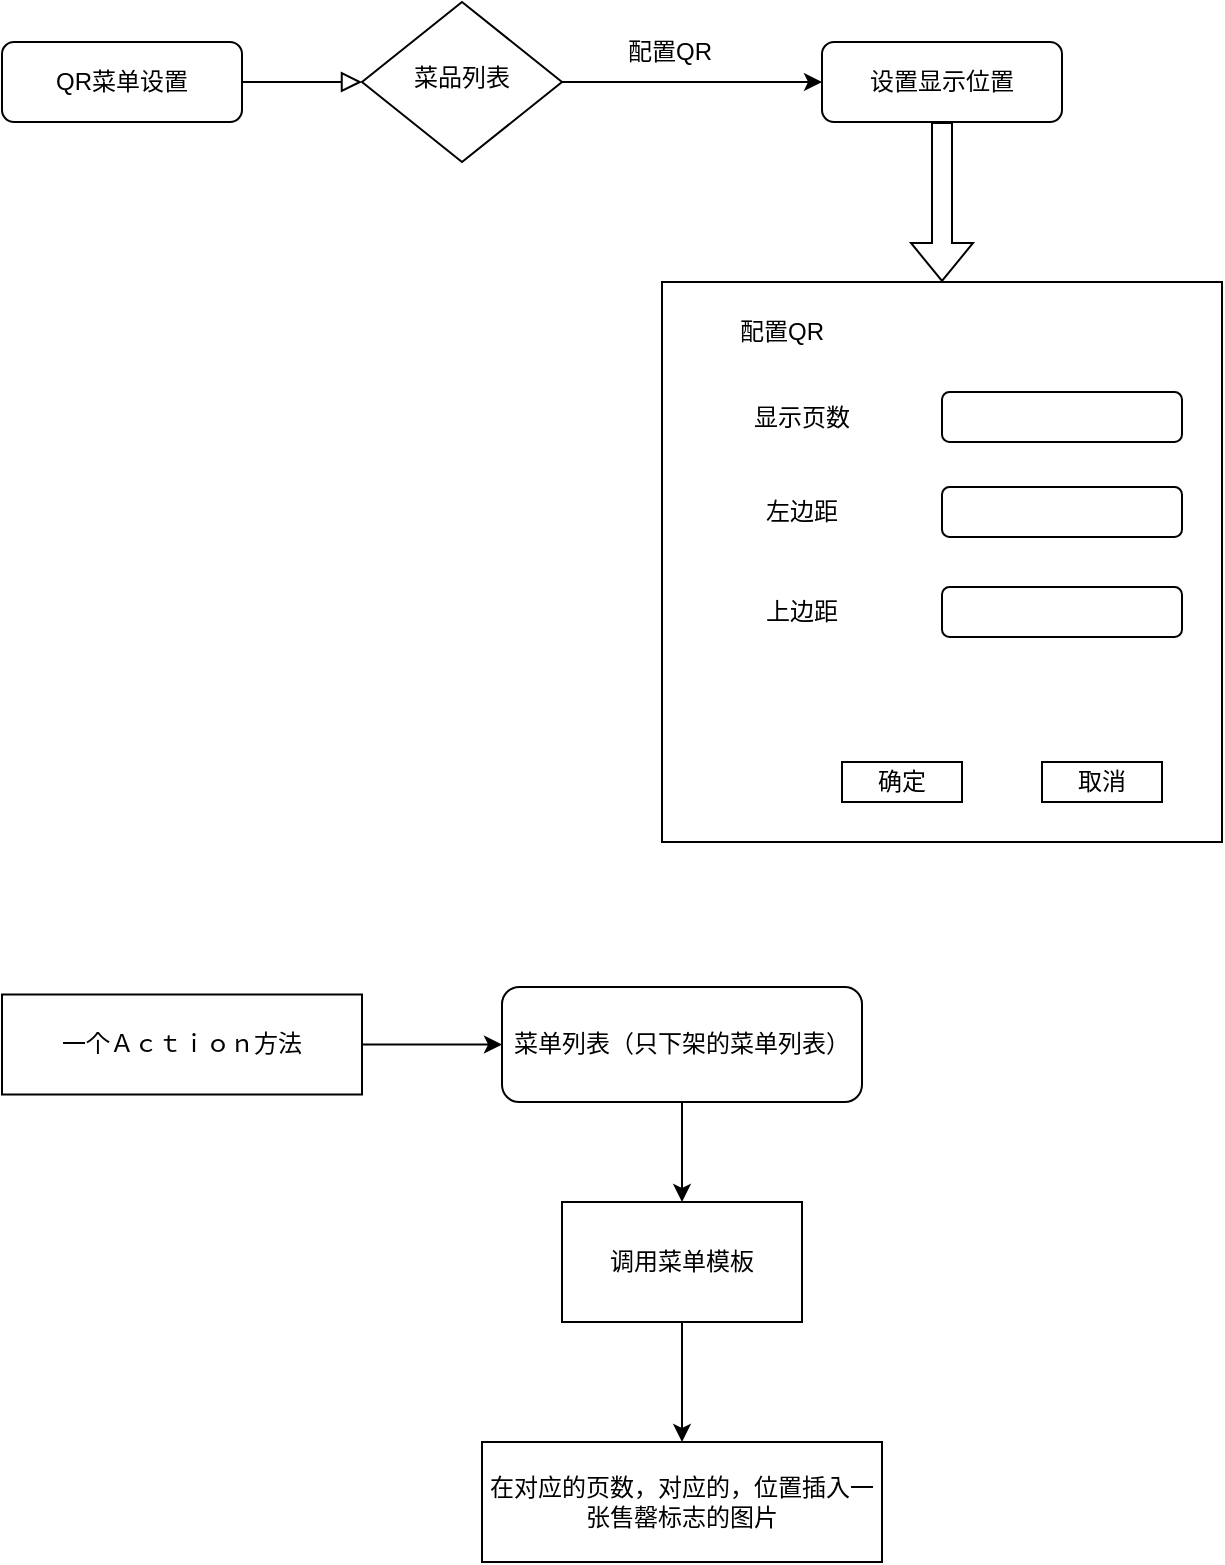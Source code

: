 <mxfile version="17.2.5" type="github">
  <diagram id="C5RBs43oDa-KdzZeNtuy" name="Page-1">
    <mxGraphModel dx="1422" dy="762" grid="1" gridSize="10" guides="1" tooltips="1" connect="1" arrows="1" fold="1" page="1" pageScale="1" pageWidth="827" pageHeight="1169" math="0" shadow="0">
      <root>
        <mxCell id="WIyWlLk6GJQsqaUBKTNV-0" />
        <mxCell id="WIyWlLk6GJQsqaUBKTNV-1" parent="WIyWlLk6GJQsqaUBKTNV-0" />
        <mxCell id="WIyWlLk6GJQsqaUBKTNV-2" value="" style="rounded=0;html=1;jettySize=auto;orthogonalLoop=1;fontSize=11;endArrow=block;endFill=0;endSize=8;strokeWidth=1;shadow=0;labelBackgroundColor=none;edgeStyle=orthogonalEdgeStyle;" parent="WIyWlLk6GJQsqaUBKTNV-1" source="WIyWlLk6GJQsqaUBKTNV-3" target="WIyWlLk6GJQsqaUBKTNV-6" edge="1">
          <mxGeometry relative="1" as="geometry" />
        </mxCell>
        <mxCell id="WIyWlLk6GJQsqaUBKTNV-3" value="QR菜单设置" style="rounded=1;whiteSpace=wrap;html=1;fontSize=12;glass=0;strokeWidth=1;shadow=0;" parent="WIyWlLk6GJQsqaUBKTNV-1" vertex="1">
          <mxGeometry x="50" y="160" width="120" height="40" as="geometry" />
        </mxCell>
        <mxCell id="WIyWlLk6GJQsqaUBKTNV-6" value="菜品列表" style="rhombus;whiteSpace=wrap;html=1;shadow=0;fontFamily=Helvetica;fontSize=12;align=center;strokeWidth=1;spacing=6;spacingTop=-4;" parent="WIyWlLk6GJQsqaUBKTNV-1" vertex="1">
          <mxGeometry x="230" y="140" width="100" height="80" as="geometry" />
        </mxCell>
        <mxCell id="WIyWlLk6GJQsqaUBKTNV-7" value="设置显示位置" style="rounded=1;whiteSpace=wrap;html=1;fontSize=12;glass=0;strokeWidth=1;shadow=0;" parent="WIyWlLk6GJQsqaUBKTNV-1" vertex="1">
          <mxGeometry x="460" y="160" width="120" height="40" as="geometry" />
        </mxCell>
        <mxCell id="dhx-NueoJdWc7iGWwnTD-0" value="" style="endArrow=classic;html=1;rounded=0;exitX=1;exitY=0.5;exitDx=0;exitDy=0;entryX=0;entryY=0.5;entryDx=0;entryDy=0;" edge="1" parent="WIyWlLk6GJQsqaUBKTNV-1" source="WIyWlLk6GJQsqaUBKTNV-6" target="WIyWlLk6GJQsqaUBKTNV-7">
          <mxGeometry width="50" height="50" relative="1" as="geometry">
            <mxPoint x="390" y="420" as="sourcePoint" />
            <mxPoint x="440" y="370" as="targetPoint" />
          </mxGeometry>
        </mxCell>
        <mxCell id="dhx-NueoJdWc7iGWwnTD-2" value="配置QR" style="text;html=1;strokeColor=none;fillColor=none;align=center;verticalAlign=middle;whiteSpace=wrap;rounded=0;" vertex="1" parent="WIyWlLk6GJQsqaUBKTNV-1">
          <mxGeometry x="354" y="150" width="60" height="30" as="geometry" />
        </mxCell>
        <mxCell id="dhx-NueoJdWc7iGWwnTD-3" value="" style="whiteSpace=wrap;html=1;aspect=fixed;" vertex="1" parent="WIyWlLk6GJQsqaUBKTNV-1">
          <mxGeometry x="380" y="280" width="280" height="280" as="geometry" />
        </mxCell>
        <mxCell id="dhx-NueoJdWc7iGWwnTD-4" value="配置QR" style="text;html=1;strokeColor=none;fillColor=none;align=center;verticalAlign=middle;whiteSpace=wrap;rounded=0;" vertex="1" parent="WIyWlLk6GJQsqaUBKTNV-1">
          <mxGeometry x="410" y="290" width="60" height="30" as="geometry" />
        </mxCell>
        <mxCell id="dhx-NueoJdWc7iGWwnTD-5" value="显示页数" style="text;html=1;strokeColor=none;fillColor=none;align=center;verticalAlign=middle;whiteSpace=wrap;rounded=0;" vertex="1" parent="WIyWlLk6GJQsqaUBKTNV-1">
          <mxGeometry x="420" y="332.5" width="60" height="30" as="geometry" />
        </mxCell>
        <mxCell id="dhx-NueoJdWc7iGWwnTD-6" value="" style="rounded=1;whiteSpace=wrap;html=1;" vertex="1" parent="WIyWlLk6GJQsqaUBKTNV-1">
          <mxGeometry x="520" y="335" width="120" height="25" as="geometry" />
        </mxCell>
        <mxCell id="dhx-NueoJdWc7iGWwnTD-7" value="左边距" style="text;html=1;strokeColor=none;fillColor=none;align=center;verticalAlign=middle;whiteSpace=wrap;rounded=0;" vertex="1" parent="WIyWlLk6GJQsqaUBKTNV-1">
          <mxGeometry x="420" y="380" width="60" height="30" as="geometry" />
        </mxCell>
        <mxCell id="dhx-NueoJdWc7iGWwnTD-8" value="上边距" style="text;html=1;strokeColor=none;fillColor=none;align=center;verticalAlign=middle;whiteSpace=wrap;rounded=0;" vertex="1" parent="WIyWlLk6GJQsqaUBKTNV-1">
          <mxGeometry x="420" y="430" width="60" height="30" as="geometry" />
        </mxCell>
        <mxCell id="dhx-NueoJdWc7iGWwnTD-9" value="" style="rounded=1;whiteSpace=wrap;html=1;" vertex="1" parent="WIyWlLk6GJQsqaUBKTNV-1">
          <mxGeometry x="520" y="382.5" width="120" height="25" as="geometry" />
        </mxCell>
        <mxCell id="dhx-NueoJdWc7iGWwnTD-10" value="" style="rounded=1;whiteSpace=wrap;html=1;" vertex="1" parent="WIyWlLk6GJQsqaUBKTNV-1">
          <mxGeometry x="520" y="432.5" width="120" height="25" as="geometry" />
        </mxCell>
        <mxCell id="dhx-NueoJdWc7iGWwnTD-11" value="确定" style="rounded=0;whiteSpace=wrap;html=1;" vertex="1" parent="WIyWlLk6GJQsqaUBKTNV-1">
          <mxGeometry x="470" y="520" width="60" height="20" as="geometry" />
        </mxCell>
        <mxCell id="dhx-NueoJdWc7iGWwnTD-12" value="取消" style="rounded=0;whiteSpace=wrap;html=1;" vertex="1" parent="WIyWlLk6GJQsqaUBKTNV-1">
          <mxGeometry x="570" y="520" width="60" height="20" as="geometry" />
        </mxCell>
        <mxCell id="dhx-NueoJdWc7iGWwnTD-14" value="" style="shape=flexArrow;endArrow=classic;html=1;rounded=0;exitX=0.5;exitY=1;exitDx=0;exitDy=0;entryX=0.5;entryY=0;entryDx=0;entryDy=0;" edge="1" parent="WIyWlLk6GJQsqaUBKTNV-1" source="WIyWlLk6GJQsqaUBKTNV-7" target="dhx-NueoJdWc7iGWwnTD-3">
          <mxGeometry width="50" height="50" relative="1" as="geometry">
            <mxPoint x="390" y="530" as="sourcePoint" />
            <mxPoint x="440" y="480" as="targetPoint" />
          </mxGeometry>
        </mxCell>
        <mxCell id="dhx-NueoJdWc7iGWwnTD-20" style="edgeStyle=orthogonalEdgeStyle;rounded=0;orthogonalLoop=1;jettySize=auto;html=1;exitX=1;exitY=0.5;exitDx=0;exitDy=0;entryX=0;entryY=0.5;entryDx=0;entryDy=0;" edge="1" parent="WIyWlLk6GJQsqaUBKTNV-1" source="dhx-NueoJdWc7iGWwnTD-15" target="dhx-NueoJdWc7iGWwnTD-16">
          <mxGeometry relative="1" as="geometry" />
        </mxCell>
        <mxCell id="dhx-NueoJdWc7iGWwnTD-15" value="一个Ａｃｔｉｏｎ方法" style="rounded=0;whiteSpace=wrap;html=1;" vertex="1" parent="WIyWlLk6GJQsqaUBKTNV-1">
          <mxGeometry x="50" y="636.25" width="180" height="50" as="geometry" />
        </mxCell>
        <mxCell id="dhx-NueoJdWc7iGWwnTD-21" style="edgeStyle=orthogonalEdgeStyle;rounded=0;orthogonalLoop=1;jettySize=auto;html=1;exitX=0.5;exitY=1;exitDx=0;exitDy=0;entryX=0.5;entryY=0;entryDx=0;entryDy=0;" edge="1" parent="WIyWlLk6GJQsqaUBKTNV-1" source="dhx-NueoJdWc7iGWwnTD-16" target="dhx-NueoJdWc7iGWwnTD-17">
          <mxGeometry relative="1" as="geometry" />
        </mxCell>
        <mxCell id="dhx-NueoJdWc7iGWwnTD-16" value="菜单列表（只下架的菜单列表）" style="rounded=1;whiteSpace=wrap;html=1;" vertex="1" parent="WIyWlLk6GJQsqaUBKTNV-1">
          <mxGeometry x="300" y="632.5" width="180" height="57.5" as="geometry" />
        </mxCell>
        <mxCell id="dhx-NueoJdWc7iGWwnTD-22" style="edgeStyle=orthogonalEdgeStyle;rounded=0;orthogonalLoop=1;jettySize=auto;html=1;exitX=0.5;exitY=1;exitDx=0;exitDy=0;entryX=0.5;entryY=0;entryDx=0;entryDy=0;" edge="1" parent="WIyWlLk6GJQsqaUBKTNV-1" source="dhx-NueoJdWc7iGWwnTD-17" target="dhx-NueoJdWc7iGWwnTD-18">
          <mxGeometry relative="1" as="geometry" />
        </mxCell>
        <mxCell id="dhx-NueoJdWc7iGWwnTD-17" value="调用菜单模板" style="rounded=0;whiteSpace=wrap;html=1;" vertex="1" parent="WIyWlLk6GJQsqaUBKTNV-1">
          <mxGeometry x="330" y="740" width="120" height="60" as="geometry" />
        </mxCell>
        <mxCell id="dhx-NueoJdWc7iGWwnTD-18" value="在对应的页数，对应的，位置插入一张售罄标志的图片" style="rounded=0;whiteSpace=wrap;html=1;" vertex="1" parent="WIyWlLk6GJQsqaUBKTNV-1">
          <mxGeometry x="290" y="860" width="200" height="60" as="geometry" />
        </mxCell>
      </root>
    </mxGraphModel>
  </diagram>
</mxfile>
